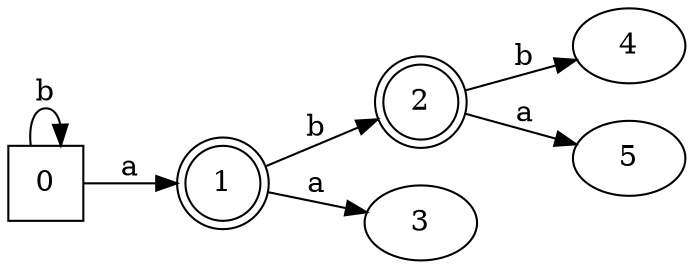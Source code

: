 digraph G {
	rankdir=LR;
	0->0[ label=b ];
	0->1[ label=a ];
	1->2[ label=b ];
	1->3[ label=a ];
	2->4[ label=b ];
	2->5[ label=a ];
	0 [ shape=square ];
	1 [ shape=doublecircle ];
	2 [ shape=doublecircle ];
	3;
	4;
	5;

}

